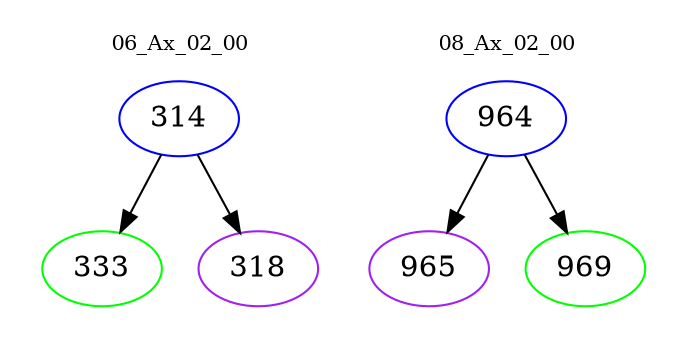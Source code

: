 digraph{
subgraph cluster_0 {
color = white
label = "06_Ax_02_00";
fontsize=10;
T0_314 [label="314", color="blue"]
T0_314 -> T0_333 [color="black"]
T0_333 [label="333", color="green"]
T0_314 -> T0_318 [color="black"]
T0_318 [label="318", color="purple"]
}
subgraph cluster_1 {
color = white
label = "08_Ax_02_00";
fontsize=10;
T1_964 [label="964", color="blue"]
T1_964 -> T1_965 [color="black"]
T1_965 [label="965", color="purple"]
T1_964 -> T1_969 [color="black"]
T1_969 [label="969", color="green"]
}
}
